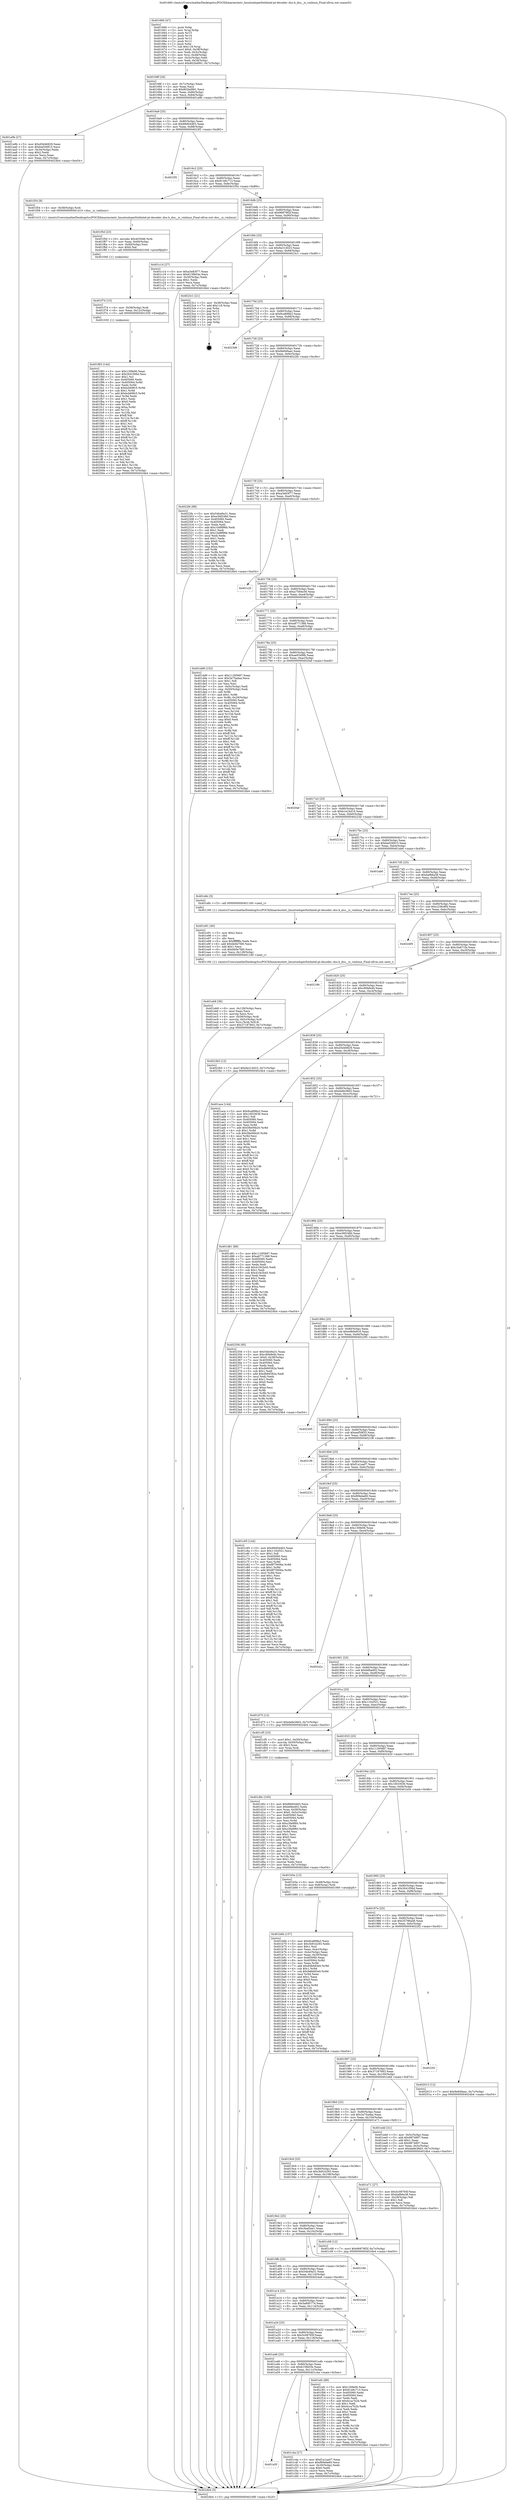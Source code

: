 digraph "0x401660" {
  label = "0x401660 (/mnt/c/Users/mathe/Desktop/tcc/POCII/binaries/extr_linuxtoolsperfutilintel-pt-decoder..dso.h_dso__is_vmlinux_Final-ollvm.out::main(0))"
  labelloc = "t"
  node[shape=record]

  Entry [label="",width=0.3,height=0.3,shape=circle,fillcolor=black,style=filled]
  "0x40168f" [label="{
     0x40168f [26]\l
     | [instrs]\l
     &nbsp;&nbsp;0x40168f \<+3\>: mov -0x7c(%rbp),%eax\l
     &nbsp;&nbsp;0x401692 \<+2\>: mov %eax,%ecx\l
     &nbsp;&nbsp;0x401694 \<+6\>: sub $0x802bd991,%ecx\l
     &nbsp;&nbsp;0x40169a \<+3\>: mov %eax,-0x80(%rbp)\l
     &nbsp;&nbsp;0x40169d \<+6\>: mov %ecx,-0x84(%rbp)\l
     &nbsp;&nbsp;0x4016a3 \<+6\>: je 0000000000401a9b \<main+0x43b\>\l
  }"]
  "0x401a9b" [label="{
     0x401a9b [27]\l
     | [instrs]\l
     &nbsp;&nbsp;0x401a9b \<+5\>: mov $0xd5d46829,%eax\l
     &nbsp;&nbsp;0x401aa0 \<+5\>: mov $0xba026815,%ecx\l
     &nbsp;&nbsp;0x401aa5 \<+3\>: mov -0x34(%rbp),%edx\l
     &nbsp;&nbsp;0x401aa8 \<+3\>: cmp $0x2,%edx\l
     &nbsp;&nbsp;0x401aab \<+3\>: cmovne %ecx,%eax\l
     &nbsp;&nbsp;0x401aae \<+3\>: mov %eax,-0x7c(%rbp)\l
     &nbsp;&nbsp;0x401ab1 \<+5\>: jmp 00000000004024b4 \<main+0xe54\>\l
  }"]
  "0x4016a9" [label="{
     0x4016a9 [25]\l
     | [instrs]\l
     &nbsp;&nbsp;0x4016a9 \<+5\>: jmp 00000000004016ae \<main+0x4e\>\l
     &nbsp;&nbsp;0x4016ae \<+3\>: mov -0x80(%rbp),%eax\l
     &nbsp;&nbsp;0x4016b1 \<+5\>: sub $0x89d04463,%eax\l
     &nbsp;&nbsp;0x4016b6 \<+6\>: mov %eax,-0x88(%rbp)\l
     &nbsp;&nbsp;0x4016bc \<+6\>: je 00000000004023f2 \<main+0xd92\>\l
  }"]
  "0x4024b4" [label="{
     0x4024b4 [5]\l
     | [instrs]\l
     &nbsp;&nbsp;0x4024b4 \<+5\>: jmp 000000000040168f \<main+0x2f\>\l
  }"]
  "0x401660" [label="{
     0x401660 [47]\l
     | [instrs]\l
     &nbsp;&nbsp;0x401660 \<+1\>: push %rbp\l
     &nbsp;&nbsp;0x401661 \<+3\>: mov %rsp,%rbp\l
     &nbsp;&nbsp;0x401664 \<+2\>: push %r15\l
     &nbsp;&nbsp;0x401666 \<+2\>: push %r14\l
     &nbsp;&nbsp;0x401668 \<+2\>: push %r13\l
     &nbsp;&nbsp;0x40166a \<+2\>: push %r12\l
     &nbsp;&nbsp;0x40166c \<+1\>: push %rbx\l
     &nbsp;&nbsp;0x40166d \<+7\>: sub $0x118,%rsp\l
     &nbsp;&nbsp;0x401674 \<+7\>: movl $0x0,-0x38(%rbp)\l
     &nbsp;&nbsp;0x40167b \<+3\>: mov %edi,-0x3c(%rbp)\l
     &nbsp;&nbsp;0x40167e \<+4\>: mov %rsi,-0x48(%rbp)\l
     &nbsp;&nbsp;0x401682 \<+3\>: mov -0x3c(%rbp),%edi\l
     &nbsp;&nbsp;0x401685 \<+3\>: mov %edi,-0x34(%rbp)\l
     &nbsp;&nbsp;0x401688 \<+7\>: movl $0x802bd991,-0x7c(%rbp)\l
  }"]
  Exit [label="",width=0.3,height=0.3,shape=circle,fillcolor=black,style=filled,peripheries=2]
  "0x4023f2" [label="{
     0x4023f2\l
  }", style=dashed]
  "0x4016c2" [label="{
     0x4016c2 [25]\l
     | [instrs]\l
     &nbsp;&nbsp;0x4016c2 \<+5\>: jmp 00000000004016c7 \<main+0x67\>\l
     &nbsp;&nbsp;0x4016c7 \<+3\>: mov -0x80(%rbp),%eax\l
     &nbsp;&nbsp;0x4016ca \<+5\>: sub $0x9149c713,%eax\l
     &nbsp;&nbsp;0x4016cf \<+6\>: mov %eax,-0x8c(%rbp)\l
     &nbsp;&nbsp;0x4016d5 \<+6\>: je 0000000000401f54 \<main+0x8f4\>\l
  }"]
  "0x401f83" [label="{
     0x401f83 [144]\l
     | [instrs]\l
     &nbsp;&nbsp;0x401f83 \<+5\>: mov $0x130fe06,%eax\l
     &nbsp;&nbsp;0x401f88 \<+5\>: mov $0x2641f06d,%esi\l
     &nbsp;&nbsp;0x401f8d \<+2\>: mov $0x1,%cl\l
     &nbsp;&nbsp;0x401f8f \<+7\>: mov 0x405060,%edx\l
     &nbsp;&nbsp;0x401f96 \<+8\>: mov 0x405064,%r8d\l
     &nbsp;&nbsp;0x401f9e \<+3\>: mov %edx,%r9d\l
     &nbsp;&nbsp;0x401fa1 \<+7\>: sub $0xbcb69fc5,%r9d\l
     &nbsp;&nbsp;0x401fa8 \<+4\>: sub $0x1,%r9d\l
     &nbsp;&nbsp;0x401fac \<+7\>: add $0xbcb69fc5,%r9d\l
     &nbsp;&nbsp;0x401fb3 \<+4\>: imul %r9d,%edx\l
     &nbsp;&nbsp;0x401fb7 \<+3\>: and $0x1,%edx\l
     &nbsp;&nbsp;0x401fba \<+3\>: cmp $0x0,%edx\l
     &nbsp;&nbsp;0x401fbd \<+4\>: sete %r10b\l
     &nbsp;&nbsp;0x401fc1 \<+4\>: cmp $0xa,%r8d\l
     &nbsp;&nbsp;0x401fc5 \<+4\>: setl %r11b\l
     &nbsp;&nbsp;0x401fc9 \<+3\>: mov %r10b,%bl\l
     &nbsp;&nbsp;0x401fcc \<+3\>: xor $0xff,%bl\l
     &nbsp;&nbsp;0x401fcf \<+3\>: mov %r11b,%r14b\l
     &nbsp;&nbsp;0x401fd2 \<+4\>: xor $0xff,%r14b\l
     &nbsp;&nbsp;0x401fd6 \<+3\>: xor $0x1,%cl\l
     &nbsp;&nbsp;0x401fd9 \<+3\>: mov %bl,%r15b\l
     &nbsp;&nbsp;0x401fdc \<+4\>: and $0xff,%r15b\l
     &nbsp;&nbsp;0x401fe0 \<+3\>: and %cl,%r10b\l
     &nbsp;&nbsp;0x401fe3 \<+3\>: mov %r14b,%r12b\l
     &nbsp;&nbsp;0x401fe6 \<+4\>: and $0xff,%r12b\l
     &nbsp;&nbsp;0x401fea \<+3\>: and %cl,%r11b\l
     &nbsp;&nbsp;0x401fed \<+3\>: or %r10b,%r15b\l
     &nbsp;&nbsp;0x401ff0 \<+3\>: or %r11b,%r12b\l
     &nbsp;&nbsp;0x401ff3 \<+3\>: xor %r12b,%r15b\l
     &nbsp;&nbsp;0x401ff6 \<+3\>: or %r14b,%bl\l
     &nbsp;&nbsp;0x401ff9 \<+3\>: xor $0xff,%bl\l
     &nbsp;&nbsp;0x401ffc \<+3\>: or $0x1,%cl\l
     &nbsp;&nbsp;0x401fff \<+2\>: and %cl,%bl\l
     &nbsp;&nbsp;0x402001 \<+3\>: or %bl,%r15b\l
     &nbsp;&nbsp;0x402004 \<+4\>: test $0x1,%r15b\l
     &nbsp;&nbsp;0x402008 \<+3\>: cmovne %esi,%eax\l
     &nbsp;&nbsp;0x40200b \<+3\>: mov %eax,-0x7c(%rbp)\l
     &nbsp;&nbsp;0x40200e \<+5\>: jmp 00000000004024b4 \<main+0xe54\>\l
  }"]
  "0x401f54" [label="{
     0x401f54 [9]\l
     | [instrs]\l
     &nbsp;&nbsp;0x401f54 \<+4\>: mov -0x58(%rbp),%rdi\l
     &nbsp;&nbsp;0x401f58 \<+5\>: call 0000000000401410 \<dso__is_vmlinux\>\l
     | [calls]\l
     &nbsp;&nbsp;0x401410 \{1\} (/mnt/c/Users/mathe/Desktop/tcc/POCII/binaries/extr_linuxtoolsperfutilintel-pt-decoder..dso.h_dso__is_vmlinux_Final-ollvm.out::dso__is_vmlinux)\l
  }"]
  "0x4016db" [label="{
     0x4016db [25]\l
     | [instrs]\l
     &nbsp;&nbsp;0x4016db \<+5\>: jmp 00000000004016e0 \<main+0x80\>\l
     &nbsp;&nbsp;0x4016e0 \<+3\>: mov -0x80(%rbp),%eax\l
     &nbsp;&nbsp;0x4016e3 \<+5\>: sub $0x96879f2f,%eax\l
     &nbsp;&nbsp;0x4016e8 \<+6\>: mov %eax,-0x90(%rbp)\l
     &nbsp;&nbsp;0x4016ee \<+6\>: je 0000000000401c14 \<main+0x5b4\>\l
  }"]
  "0x401f74" [label="{
     0x401f74 [15]\l
     | [instrs]\l
     &nbsp;&nbsp;0x401f74 \<+4\>: mov -0x58(%rbp),%rdi\l
     &nbsp;&nbsp;0x401f78 \<+6\>: mov %eax,-0x12c(%rbp)\l
     &nbsp;&nbsp;0x401f7e \<+5\>: call 0000000000401030 \<free@plt\>\l
     | [calls]\l
     &nbsp;&nbsp;0x401030 \{1\} (unknown)\l
  }"]
  "0x401c14" [label="{
     0x401c14 [27]\l
     | [instrs]\l
     &nbsp;&nbsp;0x401c14 \<+5\>: mov $0xa3e83f77,%eax\l
     &nbsp;&nbsp;0x401c19 \<+5\>: mov $0x615fb03e,%ecx\l
     &nbsp;&nbsp;0x401c1e \<+3\>: mov -0x30(%rbp),%edx\l
     &nbsp;&nbsp;0x401c21 \<+3\>: cmp $0x1,%edx\l
     &nbsp;&nbsp;0x401c24 \<+3\>: cmovl %ecx,%eax\l
     &nbsp;&nbsp;0x401c27 \<+3\>: mov %eax,-0x7c(%rbp)\l
     &nbsp;&nbsp;0x401c2a \<+5\>: jmp 00000000004024b4 \<main+0xe54\>\l
  }"]
  "0x4016f4" [label="{
     0x4016f4 [25]\l
     | [instrs]\l
     &nbsp;&nbsp;0x4016f4 \<+5\>: jmp 00000000004016f9 \<main+0x99\>\l
     &nbsp;&nbsp;0x4016f9 \<+3\>: mov -0x80(%rbp),%eax\l
     &nbsp;&nbsp;0x4016fc \<+5\>: sub $0x9a314023,%eax\l
     &nbsp;&nbsp;0x401701 \<+6\>: mov %eax,-0x94(%rbp)\l
     &nbsp;&nbsp;0x401707 \<+6\>: je 00000000004023c1 \<main+0xd61\>\l
  }"]
  "0x401f5d" [label="{
     0x401f5d [23]\l
     | [instrs]\l
     &nbsp;&nbsp;0x401f5d \<+10\>: movabs $0x4030d6,%rdi\l
     &nbsp;&nbsp;0x401f67 \<+3\>: mov %eax,-0x60(%rbp)\l
     &nbsp;&nbsp;0x401f6a \<+3\>: mov -0x60(%rbp),%esi\l
     &nbsp;&nbsp;0x401f6d \<+2\>: mov $0x0,%al\l
     &nbsp;&nbsp;0x401f6f \<+5\>: call 0000000000401040 \<printf@plt\>\l
     | [calls]\l
     &nbsp;&nbsp;0x401040 \{1\} (unknown)\l
  }"]
  "0x4023c1" [label="{
     0x4023c1 [21]\l
     | [instrs]\l
     &nbsp;&nbsp;0x4023c1 \<+3\>: mov -0x38(%rbp),%eax\l
     &nbsp;&nbsp;0x4023c4 \<+7\>: add $0x118,%rsp\l
     &nbsp;&nbsp;0x4023cb \<+1\>: pop %rbx\l
     &nbsp;&nbsp;0x4023cc \<+2\>: pop %r12\l
     &nbsp;&nbsp;0x4023ce \<+2\>: pop %r13\l
     &nbsp;&nbsp;0x4023d0 \<+2\>: pop %r14\l
     &nbsp;&nbsp;0x4023d2 \<+2\>: pop %r15\l
     &nbsp;&nbsp;0x4023d4 \<+1\>: pop %rbp\l
     &nbsp;&nbsp;0x4023d5 \<+1\>: ret\l
  }"]
  "0x40170d" [label="{
     0x40170d [25]\l
     | [instrs]\l
     &nbsp;&nbsp;0x40170d \<+5\>: jmp 0000000000401712 \<main+0xb2\>\l
     &nbsp;&nbsp;0x401712 \<+3\>: mov -0x80(%rbp),%eax\l
     &nbsp;&nbsp;0x401715 \<+5\>: sub $0x9ca898a3,%eax\l
     &nbsp;&nbsp;0x40171a \<+6\>: mov %eax,-0x98(%rbp)\l
     &nbsp;&nbsp;0x401720 \<+6\>: je 00000000004023d6 \<main+0xd76\>\l
  }"]
  "0x401eb9" [label="{
     0x401eb9 [36]\l
     | [instrs]\l
     &nbsp;&nbsp;0x401eb9 \<+6\>: mov -0x128(%rbp),%ecx\l
     &nbsp;&nbsp;0x401ebf \<+3\>: imul %eax,%ecx\l
     &nbsp;&nbsp;0x401ec2 \<+3\>: movslq %ecx,%rsi\l
     &nbsp;&nbsp;0x401ec5 \<+4\>: mov -0x58(%rbp),%rdi\l
     &nbsp;&nbsp;0x401ec9 \<+4\>: movslq -0x5c(%rbp),%r8\l
     &nbsp;&nbsp;0x401ecd \<+4\>: mov %rsi,(%rdi,%r8,8)\l
     &nbsp;&nbsp;0x401ed1 \<+7\>: movl $0x37187663,-0x7c(%rbp)\l
     &nbsp;&nbsp;0x401ed8 \<+5\>: jmp 00000000004024b4 \<main+0xe54\>\l
  }"]
  "0x4023d6" [label="{
     0x4023d6\l
  }", style=dashed]
  "0x401726" [label="{
     0x401726 [25]\l
     | [instrs]\l
     &nbsp;&nbsp;0x401726 \<+5\>: jmp 000000000040172b \<main+0xcb\>\l
     &nbsp;&nbsp;0x40172b \<+3\>: mov -0x80(%rbp),%eax\l
     &nbsp;&nbsp;0x40172e \<+5\>: sub $0x9e849aac,%eax\l
     &nbsp;&nbsp;0x401733 \<+6\>: mov %eax,-0x9c(%rbp)\l
     &nbsp;&nbsp;0x401739 \<+6\>: je 00000000004022fe \<main+0xc9e\>\l
  }"]
  "0x401e91" [label="{
     0x401e91 [40]\l
     | [instrs]\l
     &nbsp;&nbsp;0x401e91 \<+5\>: mov $0x2,%ecx\l
     &nbsp;&nbsp;0x401e96 \<+1\>: cltd\l
     &nbsp;&nbsp;0x401e97 \<+2\>: idiv %ecx\l
     &nbsp;&nbsp;0x401e99 \<+6\>: imul $0xfffffffe,%edx,%ecx\l
     &nbsp;&nbsp;0x401e9f \<+6\>: add $0xbb0e7fd0,%ecx\l
     &nbsp;&nbsp;0x401ea5 \<+3\>: add $0x1,%ecx\l
     &nbsp;&nbsp;0x401ea8 \<+6\>: sub $0xbb0e7fd0,%ecx\l
     &nbsp;&nbsp;0x401eae \<+6\>: mov %ecx,-0x128(%rbp)\l
     &nbsp;&nbsp;0x401eb4 \<+5\>: call 0000000000401160 \<next_i\>\l
     | [calls]\l
     &nbsp;&nbsp;0x401160 \{1\} (/mnt/c/Users/mathe/Desktop/tcc/POCII/binaries/extr_linuxtoolsperfutilintel-pt-decoder..dso.h_dso__is_vmlinux_Final-ollvm.out::next_i)\l
  }"]
  "0x4022fe" [label="{
     0x4022fe [88]\l
     | [instrs]\l
     &nbsp;&nbsp;0x4022fe \<+5\>: mov $0x54b49a31,%eax\l
     &nbsp;&nbsp;0x402303 \<+5\>: mov $0xe36f248d,%ecx\l
     &nbsp;&nbsp;0x402308 \<+7\>: mov 0x405060,%edx\l
     &nbsp;&nbsp;0x40230f \<+7\>: mov 0x405064,%esi\l
     &nbsp;&nbsp;0x402316 \<+2\>: mov %edx,%edi\l
     &nbsp;&nbsp;0x402318 \<+6\>: add $0x10d8f96b,%edi\l
     &nbsp;&nbsp;0x40231e \<+3\>: sub $0x1,%edi\l
     &nbsp;&nbsp;0x402321 \<+6\>: sub $0x10d8f96b,%edi\l
     &nbsp;&nbsp;0x402327 \<+3\>: imul %edi,%edx\l
     &nbsp;&nbsp;0x40232a \<+3\>: and $0x1,%edx\l
     &nbsp;&nbsp;0x40232d \<+3\>: cmp $0x0,%edx\l
     &nbsp;&nbsp;0x402330 \<+4\>: sete %r8b\l
     &nbsp;&nbsp;0x402334 \<+3\>: cmp $0xa,%esi\l
     &nbsp;&nbsp;0x402337 \<+4\>: setl %r9b\l
     &nbsp;&nbsp;0x40233b \<+3\>: mov %r8b,%r10b\l
     &nbsp;&nbsp;0x40233e \<+3\>: and %r9b,%r10b\l
     &nbsp;&nbsp;0x402341 \<+3\>: xor %r9b,%r8b\l
     &nbsp;&nbsp;0x402344 \<+3\>: or %r8b,%r10b\l
     &nbsp;&nbsp;0x402347 \<+4\>: test $0x1,%r10b\l
     &nbsp;&nbsp;0x40234b \<+3\>: cmovne %ecx,%eax\l
     &nbsp;&nbsp;0x40234e \<+3\>: mov %eax,-0x7c(%rbp)\l
     &nbsp;&nbsp;0x402351 \<+5\>: jmp 00000000004024b4 \<main+0xe54\>\l
  }"]
  "0x40173f" [label="{
     0x40173f [25]\l
     | [instrs]\l
     &nbsp;&nbsp;0x40173f \<+5\>: jmp 0000000000401744 \<main+0xe4\>\l
     &nbsp;&nbsp;0x401744 \<+3\>: mov -0x80(%rbp),%eax\l
     &nbsp;&nbsp;0x401747 \<+5\>: sub $0xa3e83f77,%eax\l
     &nbsp;&nbsp;0x40174c \<+6\>: mov %eax,-0xa0(%rbp)\l
     &nbsp;&nbsp;0x401752 \<+6\>: je 0000000000401c2f \<main+0x5cf\>\l
  }"]
  "0x401d0c" [label="{
     0x401d0c [105]\l
     | [instrs]\l
     &nbsp;&nbsp;0x401d0c \<+5\>: mov $0x89d04463,%ecx\l
     &nbsp;&nbsp;0x401d11 \<+5\>: mov $0xb6bed02,%edx\l
     &nbsp;&nbsp;0x401d16 \<+4\>: mov %rax,-0x58(%rbp)\l
     &nbsp;&nbsp;0x401d1a \<+7\>: movl $0x0,-0x5c(%rbp)\l
     &nbsp;&nbsp;0x401d21 \<+7\>: mov 0x405060,%esi\l
     &nbsp;&nbsp;0x401d28 \<+8\>: mov 0x405064,%r8d\l
     &nbsp;&nbsp;0x401d30 \<+3\>: mov %esi,%r9d\l
     &nbsp;&nbsp;0x401d33 \<+7\>: sub $0xc3fa9f60,%r9d\l
     &nbsp;&nbsp;0x401d3a \<+4\>: sub $0x1,%r9d\l
     &nbsp;&nbsp;0x401d3e \<+7\>: add $0xc3fa9f60,%r9d\l
     &nbsp;&nbsp;0x401d45 \<+4\>: imul %r9d,%esi\l
     &nbsp;&nbsp;0x401d49 \<+3\>: and $0x1,%esi\l
     &nbsp;&nbsp;0x401d4c \<+3\>: cmp $0x0,%esi\l
     &nbsp;&nbsp;0x401d4f \<+4\>: sete %r10b\l
     &nbsp;&nbsp;0x401d53 \<+4\>: cmp $0xa,%r8d\l
     &nbsp;&nbsp;0x401d57 \<+4\>: setl %r11b\l
     &nbsp;&nbsp;0x401d5b \<+3\>: mov %r10b,%bl\l
     &nbsp;&nbsp;0x401d5e \<+3\>: and %r11b,%bl\l
     &nbsp;&nbsp;0x401d61 \<+3\>: xor %r11b,%r10b\l
     &nbsp;&nbsp;0x401d64 \<+3\>: or %r10b,%bl\l
     &nbsp;&nbsp;0x401d67 \<+3\>: test $0x1,%bl\l
     &nbsp;&nbsp;0x401d6a \<+3\>: cmovne %edx,%ecx\l
     &nbsp;&nbsp;0x401d6d \<+3\>: mov %ecx,-0x7c(%rbp)\l
     &nbsp;&nbsp;0x401d70 \<+5\>: jmp 00000000004024b4 \<main+0xe54\>\l
  }"]
  "0x401c2f" [label="{
     0x401c2f\l
  }", style=dashed]
  "0x401758" [label="{
     0x401758 [25]\l
     | [instrs]\l
     &nbsp;&nbsp;0x401758 \<+5\>: jmp 000000000040175d \<main+0xfd\>\l
     &nbsp;&nbsp;0x40175d \<+3\>: mov -0x80(%rbp),%eax\l
     &nbsp;&nbsp;0x401760 \<+5\>: sub $0xa7584e36,%eax\l
     &nbsp;&nbsp;0x401765 \<+6\>: mov %eax,-0xa4(%rbp)\l
     &nbsp;&nbsp;0x40176b \<+6\>: je 00000000004021d7 \<main+0xb77\>\l
  }"]
  "0x401a5f" [label="{
     0x401a5f\l
  }", style=dashed]
  "0x4021d7" [label="{
     0x4021d7\l
  }", style=dashed]
  "0x401771" [label="{
     0x401771 [25]\l
     | [instrs]\l
     &nbsp;&nbsp;0x401771 \<+5\>: jmp 0000000000401776 \<main+0x116\>\l
     &nbsp;&nbsp;0x401776 \<+3\>: mov -0x80(%rbp),%eax\l
     &nbsp;&nbsp;0x401779 \<+5\>: sub $0xa8771388,%eax\l
     &nbsp;&nbsp;0x40177e \<+6\>: mov %eax,-0xa8(%rbp)\l
     &nbsp;&nbsp;0x401784 \<+6\>: je 0000000000401dd9 \<main+0x779\>\l
  }"]
  "0x401c4a" [label="{
     0x401c4a [27]\l
     | [instrs]\l
     &nbsp;&nbsp;0x401c4a \<+5\>: mov $0xf1a1aa07,%eax\l
     &nbsp;&nbsp;0x401c4f \<+5\>: mov $0xf69ebe60,%ecx\l
     &nbsp;&nbsp;0x401c54 \<+3\>: mov -0x30(%rbp),%edx\l
     &nbsp;&nbsp;0x401c57 \<+3\>: cmp $0x0,%edx\l
     &nbsp;&nbsp;0x401c5a \<+3\>: cmove %ecx,%eax\l
     &nbsp;&nbsp;0x401c5d \<+3\>: mov %eax,-0x7c(%rbp)\l
     &nbsp;&nbsp;0x401c60 \<+5\>: jmp 00000000004024b4 \<main+0xe54\>\l
  }"]
  "0x401dd9" [label="{
     0x401dd9 [152]\l
     | [instrs]\l
     &nbsp;&nbsp;0x401dd9 \<+5\>: mov $0x11295687,%eax\l
     &nbsp;&nbsp;0x401dde \<+5\>: mov $0x3a75adaa,%ecx\l
     &nbsp;&nbsp;0x401de3 \<+2\>: mov $0x1,%dl\l
     &nbsp;&nbsp;0x401de5 \<+2\>: xor %esi,%esi\l
     &nbsp;&nbsp;0x401de7 \<+3\>: mov -0x5c(%rbp),%edi\l
     &nbsp;&nbsp;0x401dea \<+3\>: cmp -0x50(%rbp),%edi\l
     &nbsp;&nbsp;0x401ded \<+4\>: setl %r8b\l
     &nbsp;&nbsp;0x401df1 \<+4\>: and $0x1,%r8b\l
     &nbsp;&nbsp;0x401df5 \<+4\>: mov %r8b,-0x29(%rbp)\l
     &nbsp;&nbsp;0x401df9 \<+7\>: mov 0x405060,%edi\l
     &nbsp;&nbsp;0x401e00 \<+8\>: mov 0x405064,%r9d\l
     &nbsp;&nbsp;0x401e08 \<+3\>: sub $0x1,%esi\l
     &nbsp;&nbsp;0x401e0b \<+3\>: mov %edi,%r10d\l
     &nbsp;&nbsp;0x401e0e \<+3\>: add %esi,%r10d\l
     &nbsp;&nbsp;0x401e11 \<+4\>: imul %r10d,%edi\l
     &nbsp;&nbsp;0x401e15 \<+3\>: and $0x1,%edi\l
     &nbsp;&nbsp;0x401e18 \<+3\>: cmp $0x0,%edi\l
     &nbsp;&nbsp;0x401e1b \<+4\>: sete %r8b\l
     &nbsp;&nbsp;0x401e1f \<+4\>: cmp $0xa,%r9d\l
     &nbsp;&nbsp;0x401e23 \<+4\>: setl %r11b\l
     &nbsp;&nbsp;0x401e27 \<+3\>: mov %r8b,%bl\l
     &nbsp;&nbsp;0x401e2a \<+3\>: xor $0xff,%bl\l
     &nbsp;&nbsp;0x401e2d \<+3\>: mov %r11b,%r14b\l
     &nbsp;&nbsp;0x401e30 \<+4\>: xor $0xff,%r14b\l
     &nbsp;&nbsp;0x401e34 \<+3\>: xor $0x1,%dl\l
     &nbsp;&nbsp;0x401e37 \<+3\>: mov %bl,%r15b\l
     &nbsp;&nbsp;0x401e3a \<+4\>: and $0xff,%r15b\l
     &nbsp;&nbsp;0x401e3e \<+3\>: and %dl,%r8b\l
     &nbsp;&nbsp;0x401e41 \<+3\>: mov %r14b,%r12b\l
     &nbsp;&nbsp;0x401e44 \<+4\>: and $0xff,%r12b\l
     &nbsp;&nbsp;0x401e48 \<+3\>: and %dl,%r11b\l
     &nbsp;&nbsp;0x401e4b \<+3\>: or %r8b,%r15b\l
     &nbsp;&nbsp;0x401e4e \<+3\>: or %r11b,%r12b\l
     &nbsp;&nbsp;0x401e51 \<+3\>: xor %r12b,%r15b\l
     &nbsp;&nbsp;0x401e54 \<+3\>: or %r14b,%bl\l
     &nbsp;&nbsp;0x401e57 \<+3\>: xor $0xff,%bl\l
     &nbsp;&nbsp;0x401e5a \<+3\>: or $0x1,%dl\l
     &nbsp;&nbsp;0x401e5d \<+2\>: and %dl,%bl\l
     &nbsp;&nbsp;0x401e5f \<+3\>: or %bl,%r15b\l
     &nbsp;&nbsp;0x401e62 \<+4\>: test $0x1,%r15b\l
     &nbsp;&nbsp;0x401e66 \<+3\>: cmovne %ecx,%eax\l
     &nbsp;&nbsp;0x401e69 \<+3\>: mov %eax,-0x7c(%rbp)\l
     &nbsp;&nbsp;0x401e6c \<+5\>: jmp 00000000004024b4 \<main+0xe54\>\l
  }"]
  "0x40178a" [label="{
     0x40178a [25]\l
     | [instrs]\l
     &nbsp;&nbsp;0x40178a \<+5\>: jmp 000000000040178f \<main+0x12f\>\l
     &nbsp;&nbsp;0x40178f \<+3\>: mov -0x80(%rbp),%eax\l
     &nbsp;&nbsp;0x401792 \<+5\>: sub $0xae9349fb,%eax\l
     &nbsp;&nbsp;0x401797 \<+6\>: mov %eax,-0xac(%rbp)\l
     &nbsp;&nbsp;0x40179d \<+6\>: je 00000000004020af \<main+0xa4f\>\l
  }"]
  "0x401a46" [label="{
     0x401a46 [25]\l
     | [instrs]\l
     &nbsp;&nbsp;0x401a46 \<+5\>: jmp 0000000000401a4b \<main+0x3eb\>\l
     &nbsp;&nbsp;0x401a4b \<+3\>: mov -0x80(%rbp),%eax\l
     &nbsp;&nbsp;0x401a4e \<+5\>: sub $0x615fb03e,%eax\l
     &nbsp;&nbsp;0x401a53 \<+6\>: mov %eax,-0x11c(%rbp)\l
     &nbsp;&nbsp;0x401a59 \<+6\>: je 0000000000401c4a \<main+0x5ea\>\l
  }"]
  "0x4020af" [label="{
     0x4020af\l
  }", style=dashed]
  "0x4017a3" [label="{
     0x4017a3 [25]\l
     | [instrs]\l
     &nbsp;&nbsp;0x4017a3 \<+5\>: jmp 00000000004017a8 \<main+0x148\>\l
     &nbsp;&nbsp;0x4017a8 \<+3\>: mov -0x80(%rbp),%eax\l
     &nbsp;&nbsp;0x4017ab \<+5\>: sub $0xb1e24410,%eax\l
     &nbsp;&nbsp;0x4017b0 \<+6\>: mov %eax,-0xb0(%rbp)\l
     &nbsp;&nbsp;0x4017b6 \<+6\>: je 000000000040223d \<main+0xbdd\>\l
  }"]
  "0x401efc" [label="{
     0x401efc [88]\l
     | [instrs]\l
     &nbsp;&nbsp;0x401efc \<+5\>: mov $0x130fe06,%eax\l
     &nbsp;&nbsp;0x401f01 \<+5\>: mov $0x9149c713,%ecx\l
     &nbsp;&nbsp;0x401f06 \<+7\>: mov 0x405060,%edx\l
     &nbsp;&nbsp;0x401f0d \<+7\>: mov 0x405064,%esi\l
     &nbsp;&nbsp;0x401f14 \<+2\>: mov %edx,%edi\l
     &nbsp;&nbsp;0x401f16 \<+6\>: add $0x4cca7b2b,%edi\l
     &nbsp;&nbsp;0x401f1c \<+3\>: sub $0x1,%edi\l
     &nbsp;&nbsp;0x401f1f \<+6\>: sub $0x4cca7b2b,%edi\l
     &nbsp;&nbsp;0x401f25 \<+3\>: imul %edi,%edx\l
     &nbsp;&nbsp;0x401f28 \<+3\>: and $0x1,%edx\l
     &nbsp;&nbsp;0x401f2b \<+3\>: cmp $0x0,%edx\l
     &nbsp;&nbsp;0x401f2e \<+4\>: sete %r8b\l
     &nbsp;&nbsp;0x401f32 \<+3\>: cmp $0xa,%esi\l
     &nbsp;&nbsp;0x401f35 \<+4\>: setl %r9b\l
     &nbsp;&nbsp;0x401f39 \<+3\>: mov %r8b,%r10b\l
     &nbsp;&nbsp;0x401f3c \<+3\>: and %r9b,%r10b\l
     &nbsp;&nbsp;0x401f3f \<+3\>: xor %r9b,%r8b\l
     &nbsp;&nbsp;0x401f42 \<+3\>: or %r8b,%r10b\l
     &nbsp;&nbsp;0x401f45 \<+4\>: test $0x1,%r10b\l
     &nbsp;&nbsp;0x401f49 \<+3\>: cmovne %ecx,%eax\l
     &nbsp;&nbsp;0x401f4c \<+3\>: mov %eax,-0x7c(%rbp)\l
     &nbsp;&nbsp;0x401f4f \<+5\>: jmp 00000000004024b4 \<main+0xe54\>\l
  }"]
  "0x40223d" [label="{
     0x40223d\l
  }", style=dashed]
  "0x4017bc" [label="{
     0x4017bc [25]\l
     | [instrs]\l
     &nbsp;&nbsp;0x4017bc \<+5\>: jmp 00000000004017c1 \<main+0x161\>\l
     &nbsp;&nbsp;0x4017c1 \<+3\>: mov -0x80(%rbp),%eax\l
     &nbsp;&nbsp;0x4017c4 \<+5\>: sub $0xba026815,%eax\l
     &nbsp;&nbsp;0x4017c9 \<+6\>: mov %eax,-0xb4(%rbp)\l
     &nbsp;&nbsp;0x4017cf \<+6\>: je 0000000000401ab6 \<main+0x456\>\l
  }"]
  "0x401a2d" [label="{
     0x401a2d [25]\l
     | [instrs]\l
     &nbsp;&nbsp;0x401a2d \<+5\>: jmp 0000000000401a32 \<main+0x3d2\>\l
     &nbsp;&nbsp;0x401a32 \<+3\>: mov -0x80(%rbp),%eax\l
     &nbsp;&nbsp;0x401a35 \<+5\>: sub $0x5c08765f,%eax\l
     &nbsp;&nbsp;0x401a3a \<+6\>: mov %eax,-0x118(%rbp)\l
     &nbsp;&nbsp;0x401a40 \<+6\>: je 0000000000401efc \<main+0x89c\>\l
  }"]
  "0x401ab6" [label="{
     0x401ab6\l
  }", style=dashed]
  "0x4017d5" [label="{
     0x4017d5 [25]\l
     | [instrs]\l
     &nbsp;&nbsp;0x4017d5 \<+5\>: jmp 00000000004017da \<main+0x17a\>\l
     &nbsp;&nbsp;0x4017da \<+3\>: mov -0x80(%rbp),%eax\l
     &nbsp;&nbsp;0x4017dd \<+5\>: sub $0xbafb6a38,%eax\l
     &nbsp;&nbsp;0x4017e2 \<+6\>: mov %eax,-0xb8(%rbp)\l
     &nbsp;&nbsp;0x4017e8 \<+6\>: je 0000000000401e8c \<main+0x82c\>\l
  }"]
  "0x40201f" [label="{
     0x40201f\l
  }", style=dashed]
  "0x401e8c" [label="{
     0x401e8c [5]\l
     | [instrs]\l
     &nbsp;&nbsp;0x401e8c \<+5\>: call 0000000000401160 \<next_i\>\l
     | [calls]\l
     &nbsp;&nbsp;0x401160 \{1\} (/mnt/c/Users/mathe/Desktop/tcc/POCII/binaries/extr_linuxtoolsperfutilintel-pt-decoder..dso.h_dso__is_vmlinux_Final-ollvm.out::next_i)\l
  }"]
  "0x4017ee" [label="{
     0x4017ee [25]\l
     | [instrs]\l
     &nbsp;&nbsp;0x4017ee \<+5\>: jmp 00000000004017f3 \<main+0x193\>\l
     &nbsp;&nbsp;0x4017f3 \<+3\>: mov -0x80(%rbp),%eax\l
     &nbsp;&nbsp;0x4017f6 \<+5\>: sub $0xc238c8f4,%eax\l
     &nbsp;&nbsp;0x4017fb \<+6\>: mov %eax,-0xbc(%rbp)\l
     &nbsp;&nbsp;0x401801 \<+6\>: je 0000000000402495 \<main+0xe35\>\l
  }"]
  "0x401a14" [label="{
     0x401a14 [25]\l
     | [instrs]\l
     &nbsp;&nbsp;0x401a14 \<+5\>: jmp 0000000000401a19 \<main+0x3b9\>\l
     &nbsp;&nbsp;0x401a19 \<+3\>: mov -0x80(%rbp),%eax\l
     &nbsp;&nbsp;0x401a1c \<+5\>: sub $0x5a895774,%eax\l
     &nbsp;&nbsp;0x401a21 \<+6\>: mov %eax,-0x114(%rbp)\l
     &nbsp;&nbsp;0x401a27 \<+6\>: je 000000000040201f \<main+0x9bf\>\l
  }"]
  "0x402495" [label="{
     0x402495\l
  }", style=dashed]
  "0x401807" [label="{
     0x401807 [25]\l
     | [instrs]\l
     &nbsp;&nbsp;0x401807 \<+5\>: jmp 000000000040180c \<main+0x1ac\>\l
     &nbsp;&nbsp;0x40180c \<+3\>: mov -0x80(%rbp),%eax\l
     &nbsp;&nbsp;0x40180f \<+5\>: sub $0xc5a671fa,%eax\l
     &nbsp;&nbsp;0x401814 \<+6\>: mov %eax,-0xc0(%rbp)\l
     &nbsp;&nbsp;0x40181a \<+6\>: je 0000000000402186 \<main+0xb26\>\l
  }"]
  "0x4024a6" [label="{
     0x4024a6\l
  }", style=dashed]
  "0x402186" [label="{
     0x402186\l
  }", style=dashed]
  "0x401820" [label="{
     0x401820 [25]\l
     | [instrs]\l
     &nbsp;&nbsp;0x401820 \<+5\>: jmp 0000000000401825 \<main+0x1c5\>\l
     &nbsp;&nbsp;0x401825 \<+3\>: mov -0x80(%rbp),%eax\l
     &nbsp;&nbsp;0x401828 \<+5\>: sub $0xc80bfe4b,%eax\l
     &nbsp;&nbsp;0x40182d \<+6\>: mov %eax,-0xc4(%rbp)\l
     &nbsp;&nbsp;0x401833 \<+6\>: je 00000000004023b5 \<main+0xd55\>\l
  }"]
  "0x4019fb" [label="{
     0x4019fb [25]\l
     | [instrs]\l
     &nbsp;&nbsp;0x4019fb \<+5\>: jmp 0000000000401a00 \<main+0x3a0\>\l
     &nbsp;&nbsp;0x401a00 \<+3\>: mov -0x80(%rbp),%eax\l
     &nbsp;&nbsp;0x401a03 \<+5\>: sub $0x54b49a31,%eax\l
     &nbsp;&nbsp;0x401a08 \<+6\>: mov %eax,-0x110(%rbp)\l
     &nbsp;&nbsp;0x401a0e \<+6\>: je 00000000004024a6 \<main+0xe46\>\l
  }"]
  "0x4023b5" [label="{
     0x4023b5 [12]\l
     | [instrs]\l
     &nbsp;&nbsp;0x4023b5 \<+7\>: movl $0x9a314023,-0x7c(%rbp)\l
     &nbsp;&nbsp;0x4023bc \<+5\>: jmp 00000000004024b4 \<main+0xe54\>\l
  }"]
  "0x401839" [label="{
     0x401839 [25]\l
     | [instrs]\l
     &nbsp;&nbsp;0x401839 \<+5\>: jmp 000000000040183e \<main+0x1de\>\l
     &nbsp;&nbsp;0x40183e \<+3\>: mov -0x80(%rbp),%eax\l
     &nbsp;&nbsp;0x401841 \<+5\>: sub $0xd5d46829,%eax\l
     &nbsp;&nbsp;0x401846 \<+6\>: mov %eax,-0xc8(%rbp)\l
     &nbsp;&nbsp;0x40184c \<+6\>: je 0000000000401ace \<main+0x46e\>\l
  }"]
  "0x40216b" [label="{
     0x40216b\l
  }", style=dashed]
  "0x401ace" [label="{
     0x401ace [144]\l
     | [instrs]\l
     &nbsp;&nbsp;0x401ace \<+5\>: mov $0x9ca898a3,%eax\l
     &nbsp;&nbsp;0x401ad3 \<+5\>: mov $0x1fd33636,%ecx\l
     &nbsp;&nbsp;0x401ad8 \<+2\>: mov $0x1,%dl\l
     &nbsp;&nbsp;0x401ada \<+7\>: mov 0x405060,%esi\l
     &nbsp;&nbsp;0x401ae1 \<+7\>: mov 0x405064,%edi\l
     &nbsp;&nbsp;0x401ae8 \<+3\>: mov %esi,%r8d\l
     &nbsp;&nbsp;0x401aeb \<+7\>: add $0x58e06b20,%r8d\l
     &nbsp;&nbsp;0x401af2 \<+4\>: sub $0x1,%r8d\l
     &nbsp;&nbsp;0x401af6 \<+7\>: sub $0x58e06b20,%r8d\l
     &nbsp;&nbsp;0x401afd \<+4\>: imul %r8d,%esi\l
     &nbsp;&nbsp;0x401b01 \<+3\>: and $0x1,%esi\l
     &nbsp;&nbsp;0x401b04 \<+3\>: cmp $0x0,%esi\l
     &nbsp;&nbsp;0x401b07 \<+4\>: sete %r9b\l
     &nbsp;&nbsp;0x401b0b \<+3\>: cmp $0xa,%edi\l
     &nbsp;&nbsp;0x401b0e \<+4\>: setl %r10b\l
     &nbsp;&nbsp;0x401b12 \<+3\>: mov %r9b,%r11b\l
     &nbsp;&nbsp;0x401b15 \<+4\>: xor $0xff,%r11b\l
     &nbsp;&nbsp;0x401b19 \<+3\>: mov %r10b,%bl\l
     &nbsp;&nbsp;0x401b1c \<+3\>: xor $0xff,%bl\l
     &nbsp;&nbsp;0x401b1f \<+3\>: xor $0x0,%dl\l
     &nbsp;&nbsp;0x401b22 \<+3\>: mov %r11b,%r14b\l
     &nbsp;&nbsp;0x401b25 \<+4\>: and $0x0,%r14b\l
     &nbsp;&nbsp;0x401b29 \<+3\>: and %dl,%r9b\l
     &nbsp;&nbsp;0x401b2c \<+3\>: mov %bl,%r15b\l
     &nbsp;&nbsp;0x401b2f \<+4\>: and $0x0,%r15b\l
     &nbsp;&nbsp;0x401b33 \<+3\>: and %dl,%r10b\l
     &nbsp;&nbsp;0x401b36 \<+3\>: or %r9b,%r14b\l
     &nbsp;&nbsp;0x401b39 \<+3\>: or %r10b,%r15b\l
     &nbsp;&nbsp;0x401b3c \<+3\>: xor %r15b,%r14b\l
     &nbsp;&nbsp;0x401b3f \<+3\>: or %bl,%r11b\l
     &nbsp;&nbsp;0x401b42 \<+4\>: xor $0xff,%r11b\l
     &nbsp;&nbsp;0x401b46 \<+3\>: or $0x0,%dl\l
     &nbsp;&nbsp;0x401b49 \<+3\>: and %dl,%r11b\l
     &nbsp;&nbsp;0x401b4c \<+3\>: or %r11b,%r14b\l
     &nbsp;&nbsp;0x401b4f \<+4\>: test $0x1,%r14b\l
     &nbsp;&nbsp;0x401b53 \<+3\>: cmovne %ecx,%eax\l
     &nbsp;&nbsp;0x401b56 \<+3\>: mov %eax,-0x7c(%rbp)\l
     &nbsp;&nbsp;0x401b59 \<+5\>: jmp 00000000004024b4 \<main+0xe54\>\l
  }"]
  "0x401852" [label="{
     0x401852 [25]\l
     | [instrs]\l
     &nbsp;&nbsp;0x401852 \<+5\>: jmp 0000000000401857 \<main+0x1f7\>\l
     &nbsp;&nbsp;0x401857 \<+3\>: mov -0x80(%rbp),%eax\l
     &nbsp;&nbsp;0x40185a \<+5\>: sub $0xda9e38d3,%eax\l
     &nbsp;&nbsp;0x40185f \<+6\>: mov %eax,-0xcc(%rbp)\l
     &nbsp;&nbsp;0x401865 \<+6\>: je 0000000000401d81 \<main+0x721\>\l
  }"]
  "0x4019e2" [label="{
     0x4019e2 [25]\l
     | [instrs]\l
     &nbsp;&nbsp;0x4019e2 \<+5\>: jmp 00000000004019e7 \<main+0x387\>\l
     &nbsp;&nbsp;0x4019e7 \<+3\>: mov -0x80(%rbp),%eax\l
     &nbsp;&nbsp;0x4019ea \<+5\>: sub $0x3baf3ee1,%eax\l
     &nbsp;&nbsp;0x4019ef \<+6\>: mov %eax,-0x10c(%rbp)\l
     &nbsp;&nbsp;0x4019f5 \<+6\>: je 000000000040216b \<main+0xb0b\>\l
  }"]
  "0x401d81" [label="{
     0x401d81 [88]\l
     | [instrs]\l
     &nbsp;&nbsp;0x401d81 \<+5\>: mov $0x11295687,%eax\l
     &nbsp;&nbsp;0x401d86 \<+5\>: mov $0xa8771388,%ecx\l
     &nbsp;&nbsp;0x401d8b \<+7\>: mov 0x405060,%edx\l
     &nbsp;&nbsp;0x401d92 \<+7\>: mov 0x405064,%esi\l
     &nbsp;&nbsp;0x401d99 \<+2\>: mov %edx,%edi\l
     &nbsp;&nbsp;0x401d9b \<+6\>: add $0x41f42b45,%edi\l
     &nbsp;&nbsp;0x401da1 \<+3\>: sub $0x1,%edi\l
     &nbsp;&nbsp;0x401da4 \<+6\>: sub $0x41f42b45,%edi\l
     &nbsp;&nbsp;0x401daa \<+3\>: imul %edi,%edx\l
     &nbsp;&nbsp;0x401dad \<+3\>: and $0x1,%edx\l
     &nbsp;&nbsp;0x401db0 \<+3\>: cmp $0x0,%edx\l
     &nbsp;&nbsp;0x401db3 \<+4\>: sete %r8b\l
     &nbsp;&nbsp;0x401db7 \<+3\>: cmp $0xa,%esi\l
     &nbsp;&nbsp;0x401dba \<+4\>: setl %r9b\l
     &nbsp;&nbsp;0x401dbe \<+3\>: mov %r8b,%r10b\l
     &nbsp;&nbsp;0x401dc1 \<+3\>: and %r9b,%r10b\l
     &nbsp;&nbsp;0x401dc4 \<+3\>: xor %r9b,%r8b\l
     &nbsp;&nbsp;0x401dc7 \<+3\>: or %r8b,%r10b\l
     &nbsp;&nbsp;0x401dca \<+4\>: test $0x1,%r10b\l
     &nbsp;&nbsp;0x401dce \<+3\>: cmovne %ecx,%eax\l
     &nbsp;&nbsp;0x401dd1 \<+3\>: mov %eax,-0x7c(%rbp)\l
     &nbsp;&nbsp;0x401dd4 \<+5\>: jmp 00000000004024b4 \<main+0xe54\>\l
  }"]
  "0x40186b" [label="{
     0x40186b [25]\l
     | [instrs]\l
     &nbsp;&nbsp;0x40186b \<+5\>: jmp 0000000000401870 \<main+0x210\>\l
     &nbsp;&nbsp;0x401870 \<+3\>: mov -0x80(%rbp),%eax\l
     &nbsp;&nbsp;0x401873 \<+5\>: sub $0xe36f248d,%eax\l
     &nbsp;&nbsp;0x401878 \<+6\>: mov %eax,-0xd0(%rbp)\l
     &nbsp;&nbsp;0x40187e \<+6\>: je 0000000000402356 \<main+0xcf6\>\l
  }"]
  "0x401c08" [label="{
     0x401c08 [12]\l
     | [instrs]\l
     &nbsp;&nbsp;0x401c08 \<+7\>: movl $0x96879f2f,-0x7c(%rbp)\l
     &nbsp;&nbsp;0x401c0f \<+5\>: jmp 00000000004024b4 \<main+0xe54\>\l
  }"]
  "0x402356" [label="{
     0x402356 [95]\l
     | [instrs]\l
     &nbsp;&nbsp;0x402356 \<+5\>: mov $0x54b49a31,%eax\l
     &nbsp;&nbsp;0x40235b \<+5\>: mov $0xc80bfe4b,%ecx\l
     &nbsp;&nbsp;0x402360 \<+7\>: movl $0x0,-0x38(%rbp)\l
     &nbsp;&nbsp;0x402367 \<+7\>: mov 0x405060,%edx\l
     &nbsp;&nbsp;0x40236e \<+7\>: mov 0x405064,%esi\l
     &nbsp;&nbsp;0x402375 \<+2\>: mov %edx,%edi\l
     &nbsp;&nbsp;0x402377 \<+6\>: sub $0xdb66582a,%edi\l
     &nbsp;&nbsp;0x40237d \<+3\>: sub $0x1,%edi\l
     &nbsp;&nbsp;0x402380 \<+6\>: add $0xdb66582a,%edi\l
     &nbsp;&nbsp;0x402386 \<+3\>: imul %edi,%edx\l
     &nbsp;&nbsp;0x402389 \<+3\>: and $0x1,%edx\l
     &nbsp;&nbsp;0x40238c \<+3\>: cmp $0x0,%edx\l
     &nbsp;&nbsp;0x40238f \<+4\>: sete %r8b\l
     &nbsp;&nbsp;0x402393 \<+3\>: cmp $0xa,%esi\l
     &nbsp;&nbsp;0x402396 \<+4\>: setl %r9b\l
     &nbsp;&nbsp;0x40239a \<+3\>: mov %r8b,%r10b\l
     &nbsp;&nbsp;0x40239d \<+3\>: and %r9b,%r10b\l
     &nbsp;&nbsp;0x4023a0 \<+3\>: xor %r9b,%r8b\l
     &nbsp;&nbsp;0x4023a3 \<+3\>: or %r8b,%r10b\l
     &nbsp;&nbsp;0x4023a6 \<+4\>: test $0x1,%r10b\l
     &nbsp;&nbsp;0x4023aa \<+3\>: cmovne %ecx,%eax\l
     &nbsp;&nbsp;0x4023ad \<+3\>: mov %eax,-0x7c(%rbp)\l
     &nbsp;&nbsp;0x4023b0 \<+5\>: jmp 00000000004024b4 \<main+0xe54\>\l
  }"]
  "0x401884" [label="{
     0x401884 [25]\l
     | [instrs]\l
     &nbsp;&nbsp;0x401884 \<+5\>: jmp 0000000000401889 \<main+0x229\>\l
     &nbsp;&nbsp;0x401889 \<+3\>: mov -0x80(%rbp),%eax\l
     &nbsp;&nbsp;0x40188c \<+5\>: sub $0xe9b0e816,%eax\l
     &nbsp;&nbsp;0x401891 \<+6\>: mov %eax,-0xd4(%rbp)\l
     &nbsp;&nbsp;0x401897 \<+6\>: je 0000000000402295 \<main+0xc35\>\l
  }"]
  "0x4019c9" [label="{
     0x4019c9 [25]\l
     | [instrs]\l
     &nbsp;&nbsp;0x4019c9 \<+5\>: jmp 00000000004019ce \<main+0x36e\>\l
     &nbsp;&nbsp;0x4019ce \<+3\>: mov -0x80(%rbp),%eax\l
     &nbsp;&nbsp;0x4019d1 \<+5\>: sub $0x3b91b293,%eax\l
     &nbsp;&nbsp;0x4019d6 \<+6\>: mov %eax,-0x108(%rbp)\l
     &nbsp;&nbsp;0x4019dc \<+6\>: je 0000000000401c08 \<main+0x5a8\>\l
  }"]
  "0x402295" [label="{
     0x402295\l
  }", style=dashed]
  "0x40189d" [label="{
     0x40189d [25]\l
     | [instrs]\l
     &nbsp;&nbsp;0x40189d \<+5\>: jmp 00000000004018a2 \<main+0x242\>\l
     &nbsp;&nbsp;0x4018a2 \<+3\>: mov -0x80(%rbp),%eax\l
     &nbsp;&nbsp;0x4018a5 \<+5\>: sub $0xeef59f33,%eax\l
     &nbsp;&nbsp;0x4018aa \<+6\>: mov %eax,-0xd8(%rbp)\l
     &nbsp;&nbsp;0x4018b0 \<+6\>: je 00000000004021f6 \<main+0xb96\>\l
  }"]
  "0x401e71" [label="{
     0x401e71 [27]\l
     | [instrs]\l
     &nbsp;&nbsp;0x401e71 \<+5\>: mov $0x5c08765f,%eax\l
     &nbsp;&nbsp;0x401e76 \<+5\>: mov $0xbafb6a38,%ecx\l
     &nbsp;&nbsp;0x401e7b \<+3\>: mov -0x29(%rbp),%dl\l
     &nbsp;&nbsp;0x401e7e \<+3\>: test $0x1,%dl\l
     &nbsp;&nbsp;0x401e81 \<+3\>: cmovne %ecx,%eax\l
     &nbsp;&nbsp;0x401e84 \<+3\>: mov %eax,-0x7c(%rbp)\l
     &nbsp;&nbsp;0x401e87 \<+5\>: jmp 00000000004024b4 \<main+0xe54\>\l
  }"]
  "0x4021f6" [label="{
     0x4021f6\l
  }", style=dashed]
  "0x4018b6" [label="{
     0x4018b6 [25]\l
     | [instrs]\l
     &nbsp;&nbsp;0x4018b6 \<+5\>: jmp 00000000004018bb \<main+0x25b\>\l
     &nbsp;&nbsp;0x4018bb \<+3\>: mov -0x80(%rbp),%eax\l
     &nbsp;&nbsp;0x4018be \<+5\>: sub $0xf1a1aa07,%eax\l
     &nbsp;&nbsp;0x4018c3 \<+6\>: mov %eax,-0xdc(%rbp)\l
     &nbsp;&nbsp;0x4018c9 \<+6\>: je 0000000000402231 \<main+0xbd1\>\l
  }"]
  "0x4019b0" [label="{
     0x4019b0 [25]\l
     | [instrs]\l
     &nbsp;&nbsp;0x4019b0 \<+5\>: jmp 00000000004019b5 \<main+0x355\>\l
     &nbsp;&nbsp;0x4019b5 \<+3\>: mov -0x80(%rbp),%eax\l
     &nbsp;&nbsp;0x4019b8 \<+5\>: sub $0x3a75adaa,%eax\l
     &nbsp;&nbsp;0x4019bd \<+6\>: mov %eax,-0x104(%rbp)\l
     &nbsp;&nbsp;0x4019c3 \<+6\>: je 0000000000401e71 \<main+0x811\>\l
  }"]
  "0x402231" [label="{
     0x402231\l
  }", style=dashed]
  "0x4018cf" [label="{
     0x4018cf [25]\l
     | [instrs]\l
     &nbsp;&nbsp;0x4018cf \<+5\>: jmp 00000000004018d4 \<main+0x274\>\l
     &nbsp;&nbsp;0x4018d4 \<+3\>: mov -0x80(%rbp),%eax\l
     &nbsp;&nbsp;0x4018d7 \<+5\>: sub $0xf69ebe60,%eax\l
     &nbsp;&nbsp;0x4018dc \<+6\>: mov %eax,-0xe0(%rbp)\l
     &nbsp;&nbsp;0x4018e2 \<+6\>: je 0000000000401c65 \<main+0x605\>\l
  }"]
  "0x401edd" [label="{
     0x401edd [31]\l
     | [instrs]\l
     &nbsp;&nbsp;0x401edd \<+3\>: mov -0x5c(%rbp),%eax\l
     &nbsp;&nbsp;0x401ee0 \<+5\>: add $0x9874807,%eax\l
     &nbsp;&nbsp;0x401ee5 \<+3\>: add $0x1,%eax\l
     &nbsp;&nbsp;0x401ee8 \<+5\>: sub $0x9874807,%eax\l
     &nbsp;&nbsp;0x401eed \<+3\>: mov %eax,-0x5c(%rbp)\l
     &nbsp;&nbsp;0x401ef0 \<+7\>: movl $0xda9e38d3,-0x7c(%rbp)\l
     &nbsp;&nbsp;0x401ef7 \<+5\>: jmp 00000000004024b4 \<main+0xe54\>\l
  }"]
  "0x401c65" [label="{
     0x401c65 [144]\l
     | [instrs]\l
     &nbsp;&nbsp;0x401c65 \<+5\>: mov $0x89d04463,%eax\l
     &nbsp;&nbsp;0x401c6a \<+5\>: mov $0x110cf321,%ecx\l
     &nbsp;&nbsp;0x401c6f \<+2\>: mov $0x1,%dl\l
     &nbsp;&nbsp;0x401c71 \<+7\>: mov 0x405060,%esi\l
     &nbsp;&nbsp;0x401c78 \<+7\>: mov 0x405064,%edi\l
     &nbsp;&nbsp;0x401c7f \<+3\>: mov %esi,%r8d\l
     &nbsp;&nbsp;0x401c82 \<+7\>: sub $0x8f75606a,%r8d\l
     &nbsp;&nbsp;0x401c89 \<+4\>: sub $0x1,%r8d\l
     &nbsp;&nbsp;0x401c8d \<+7\>: add $0x8f75606a,%r8d\l
     &nbsp;&nbsp;0x401c94 \<+4\>: imul %r8d,%esi\l
     &nbsp;&nbsp;0x401c98 \<+3\>: and $0x1,%esi\l
     &nbsp;&nbsp;0x401c9b \<+3\>: cmp $0x0,%esi\l
     &nbsp;&nbsp;0x401c9e \<+4\>: sete %r9b\l
     &nbsp;&nbsp;0x401ca2 \<+3\>: cmp $0xa,%edi\l
     &nbsp;&nbsp;0x401ca5 \<+4\>: setl %r10b\l
     &nbsp;&nbsp;0x401ca9 \<+3\>: mov %r9b,%r11b\l
     &nbsp;&nbsp;0x401cac \<+4\>: xor $0xff,%r11b\l
     &nbsp;&nbsp;0x401cb0 \<+3\>: mov %r10b,%bl\l
     &nbsp;&nbsp;0x401cb3 \<+3\>: xor $0xff,%bl\l
     &nbsp;&nbsp;0x401cb6 \<+3\>: xor $0x1,%dl\l
     &nbsp;&nbsp;0x401cb9 \<+3\>: mov %r11b,%r14b\l
     &nbsp;&nbsp;0x401cbc \<+4\>: and $0xff,%r14b\l
     &nbsp;&nbsp;0x401cc0 \<+3\>: and %dl,%r9b\l
     &nbsp;&nbsp;0x401cc3 \<+3\>: mov %bl,%r15b\l
     &nbsp;&nbsp;0x401cc6 \<+4\>: and $0xff,%r15b\l
     &nbsp;&nbsp;0x401cca \<+3\>: and %dl,%r10b\l
     &nbsp;&nbsp;0x401ccd \<+3\>: or %r9b,%r14b\l
     &nbsp;&nbsp;0x401cd0 \<+3\>: or %r10b,%r15b\l
     &nbsp;&nbsp;0x401cd3 \<+3\>: xor %r15b,%r14b\l
     &nbsp;&nbsp;0x401cd6 \<+3\>: or %bl,%r11b\l
     &nbsp;&nbsp;0x401cd9 \<+4\>: xor $0xff,%r11b\l
     &nbsp;&nbsp;0x401cdd \<+3\>: or $0x1,%dl\l
     &nbsp;&nbsp;0x401ce0 \<+3\>: and %dl,%r11b\l
     &nbsp;&nbsp;0x401ce3 \<+3\>: or %r11b,%r14b\l
     &nbsp;&nbsp;0x401ce6 \<+4\>: test $0x1,%r14b\l
     &nbsp;&nbsp;0x401cea \<+3\>: cmovne %ecx,%eax\l
     &nbsp;&nbsp;0x401ced \<+3\>: mov %eax,-0x7c(%rbp)\l
     &nbsp;&nbsp;0x401cf0 \<+5\>: jmp 00000000004024b4 \<main+0xe54\>\l
  }"]
  "0x4018e8" [label="{
     0x4018e8 [25]\l
     | [instrs]\l
     &nbsp;&nbsp;0x4018e8 \<+5\>: jmp 00000000004018ed \<main+0x28d\>\l
     &nbsp;&nbsp;0x4018ed \<+3\>: mov -0x80(%rbp),%eax\l
     &nbsp;&nbsp;0x4018f0 \<+5\>: sub $0x130fe06,%eax\l
     &nbsp;&nbsp;0x4018f5 \<+6\>: mov %eax,-0xe4(%rbp)\l
     &nbsp;&nbsp;0x4018fb \<+6\>: je 000000000040242c \<main+0xdcc\>\l
  }"]
  "0x401997" [label="{
     0x401997 [25]\l
     | [instrs]\l
     &nbsp;&nbsp;0x401997 \<+5\>: jmp 000000000040199c \<main+0x33c\>\l
     &nbsp;&nbsp;0x40199c \<+3\>: mov -0x80(%rbp),%eax\l
     &nbsp;&nbsp;0x40199f \<+5\>: sub $0x37187663,%eax\l
     &nbsp;&nbsp;0x4019a4 \<+6\>: mov %eax,-0x100(%rbp)\l
     &nbsp;&nbsp;0x4019aa \<+6\>: je 0000000000401edd \<main+0x87d\>\l
  }"]
  "0x40242c" [label="{
     0x40242c\l
  }", style=dashed]
  "0x401901" [label="{
     0x401901 [25]\l
     | [instrs]\l
     &nbsp;&nbsp;0x401901 \<+5\>: jmp 0000000000401906 \<main+0x2a6\>\l
     &nbsp;&nbsp;0x401906 \<+3\>: mov -0x80(%rbp),%eax\l
     &nbsp;&nbsp;0x401909 \<+5\>: sub $0xb6bed02,%eax\l
     &nbsp;&nbsp;0x40190e \<+6\>: mov %eax,-0xe8(%rbp)\l
     &nbsp;&nbsp;0x401914 \<+6\>: je 0000000000401d75 \<main+0x715\>\l
  }"]
  "0x4022f2" [label="{
     0x4022f2\l
  }", style=dashed]
  "0x401d75" [label="{
     0x401d75 [12]\l
     | [instrs]\l
     &nbsp;&nbsp;0x401d75 \<+7\>: movl $0xda9e38d3,-0x7c(%rbp)\l
     &nbsp;&nbsp;0x401d7c \<+5\>: jmp 00000000004024b4 \<main+0xe54\>\l
  }"]
  "0x40191a" [label="{
     0x40191a [25]\l
     | [instrs]\l
     &nbsp;&nbsp;0x40191a \<+5\>: jmp 000000000040191f \<main+0x2bf\>\l
     &nbsp;&nbsp;0x40191f \<+3\>: mov -0x80(%rbp),%eax\l
     &nbsp;&nbsp;0x401922 \<+5\>: sub $0x110cf321,%eax\l
     &nbsp;&nbsp;0x401927 \<+6\>: mov %eax,-0xec(%rbp)\l
     &nbsp;&nbsp;0x40192d \<+6\>: je 0000000000401cf5 \<main+0x695\>\l
  }"]
  "0x40197e" [label="{
     0x40197e [25]\l
     | [instrs]\l
     &nbsp;&nbsp;0x40197e \<+5\>: jmp 0000000000401983 \<main+0x323\>\l
     &nbsp;&nbsp;0x401983 \<+3\>: mov -0x80(%rbp),%eax\l
     &nbsp;&nbsp;0x401986 \<+5\>: sub $0x35786a46,%eax\l
     &nbsp;&nbsp;0x40198b \<+6\>: mov %eax,-0xfc(%rbp)\l
     &nbsp;&nbsp;0x401991 \<+6\>: je 00000000004022f2 \<main+0xc92\>\l
  }"]
  "0x401cf5" [label="{
     0x401cf5 [23]\l
     | [instrs]\l
     &nbsp;&nbsp;0x401cf5 \<+7\>: movl $0x1,-0x50(%rbp)\l
     &nbsp;&nbsp;0x401cfc \<+4\>: movslq -0x50(%rbp),%rax\l
     &nbsp;&nbsp;0x401d00 \<+4\>: shl $0x3,%rax\l
     &nbsp;&nbsp;0x401d04 \<+3\>: mov %rax,%rdi\l
     &nbsp;&nbsp;0x401d07 \<+5\>: call 0000000000401050 \<malloc@plt\>\l
     | [calls]\l
     &nbsp;&nbsp;0x401050 \{1\} (unknown)\l
  }"]
  "0x401933" [label="{
     0x401933 [25]\l
     | [instrs]\l
     &nbsp;&nbsp;0x401933 \<+5\>: jmp 0000000000401938 \<main+0x2d8\>\l
     &nbsp;&nbsp;0x401938 \<+3\>: mov -0x80(%rbp),%eax\l
     &nbsp;&nbsp;0x40193b \<+5\>: sub $0x11295687,%eax\l
     &nbsp;&nbsp;0x401940 \<+6\>: mov %eax,-0xf0(%rbp)\l
     &nbsp;&nbsp;0x401946 \<+6\>: je 0000000000402420 \<main+0xdc0\>\l
  }"]
  "0x402013" [label="{
     0x402013 [12]\l
     | [instrs]\l
     &nbsp;&nbsp;0x402013 \<+7\>: movl $0x9e849aac,-0x7c(%rbp)\l
     &nbsp;&nbsp;0x40201a \<+5\>: jmp 00000000004024b4 \<main+0xe54\>\l
  }"]
  "0x402420" [label="{
     0x402420\l
  }", style=dashed]
  "0x40194c" [label="{
     0x40194c [25]\l
     | [instrs]\l
     &nbsp;&nbsp;0x40194c \<+5\>: jmp 0000000000401951 \<main+0x2f1\>\l
     &nbsp;&nbsp;0x401951 \<+3\>: mov -0x80(%rbp),%eax\l
     &nbsp;&nbsp;0x401954 \<+5\>: sub $0x1fd33636,%eax\l
     &nbsp;&nbsp;0x401959 \<+6\>: mov %eax,-0xf4(%rbp)\l
     &nbsp;&nbsp;0x40195f \<+6\>: je 0000000000401b5e \<main+0x4fe\>\l
  }"]
  "0x401b6b" [label="{
     0x401b6b [157]\l
     | [instrs]\l
     &nbsp;&nbsp;0x401b6b \<+5\>: mov $0x9ca898a3,%ecx\l
     &nbsp;&nbsp;0x401b70 \<+5\>: mov $0x3b91b293,%edx\l
     &nbsp;&nbsp;0x401b75 \<+3\>: mov $0x1,%sil\l
     &nbsp;&nbsp;0x401b78 \<+3\>: mov %eax,-0x4c(%rbp)\l
     &nbsp;&nbsp;0x401b7b \<+3\>: mov -0x4c(%rbp),%eax\l
     &nbsp;&nbsp;0x401b7e \<+3\>: mov %eax,-0x30(%rbp)\l
     &nbsp;&nbsp;0x401b81 \<+7\>: mov 0x405060,%eax\l
     &nbsp;&nbsp;0x401b88 \<+8\>: mov 0x405064,%r8d\l
     &nbsp;&nbsp;0x401b90 \<+3\>: mov %eax,%r9d\l
     &nbsp;&nbsp;0x401b93 \<+7\>: add $0x9dbb83e0,%r9d\l
     &nbsp;&nbsp;0x401b9a \<+4\>: sub $0x1,%r9d\l
     &nbsp;&nbsp;0x401b9e \<+7\>: sub $0x9dbb83e0,%r9d\l
     &nbsp;&nbsp;0x401ba5 \<+4\>: imul %r9d,%eax\l
     &nbsp;&nbsp;0x401ba9 \<+3\>: and $0x1,%eax\l
     &nbsp;&nbsp;0x401bac \<+3\>: cmp $0x0,%eax\l
     &nbsp;&nbsp;0x401baf \<+4\>: sete %r10b\l
     &nbsp;&nbsp;0x401bb3 \<+4\>: cmp $0xa,%r8d\l
     &nbsp;&nbsp;0x401bb7 \<+4\>: setl %r11b\l
     &nbsp;&nbsp;0x401bbb \<+3\>: mov %r10b,%bl\l
     &nbsp;&nbsp;0x401bbe \<+3\>: xor $0xff,%bl\l
     &nbsp;&nbsp;0x401bc1 \<+3\>: mov %r11b,%r14b\l
     &nbsp;&nbsp;0x401bc4 \<+4\>: xor $0xff,%r14b\l
     &nbsp;&nbsp;0x401bc8 \<+4\>: xor $0x1,%sil\l
     &nbsp;&nbsp;0x401bcc \<+3\>: mov %bl,%r15b\l
     &nbsp;&nbsp;0x401bcf \<+4\>: and $0xff,%r15b\l
     &nbsp;&nbsp;0x401bd3 \<+3\>: and %sil,%r10b\l
     &nbsp;&nbsp;0x401bd6 \<+3\>: mov %r14b,%r12b\l
     &nbsp;&nbsp;0x401bd9 \<+4\>: and $0xff,%r12b\l
     &nbsp;&nbsp;0x401bdd \<+3\>: and %sil,%r11b\l
     &nbsp;&nbsp;0x401be0 \<+3\>: or %r10b,%r15b\l
     &nbsp;&nbsp;0x401be3 \<+3\>: or %r11b,%r12b\l
     &nbsp;&nbsp;0x401be6 \<+3\>: xor %r12b,%r15b\l
     &nbsp;&nbsp;0x401be9 \<+3\>: or %r14b,%bl\l
     &nbsp;&nbsp;0x401bec \<+3\>: xor $0xff,%bl\l
     &nbsp;&nbsp;0x401bef \<+4\>: or $0x1,%sil\l
     &nbsp;&nbsp;0x401bf3 \<+3\>: and %sil,%bl\l
     &nbsp;&nbsp;0x401bf6 \<+3\>: or %bl,%r15b\l
     &nbsp;&nbsp;0x401bf9 \<+4\>: test $0x1,%r15b\l
     &nbsp;&nbsp;0x401bfd \<+3\>: cmovne %edx,%ecx\l
     &nbsp;&nbsp;0x401c00 \<+3\>: mov %ecx,-0x7c(%rbp)\l
     &nbsp;&nbsp;0x401c03 \<+5\>: jmp 00000000004024b4 \<main+0xe54\>\l
  }"]
  "0x401b5e" [label="{
     0x401b5e [13]\l
     | [instrs]\l
     &nbsp;&nbsp;0x401b5e \<+4\>: mov -0x48(%rbp),%rax\l
     &nbsp;&nbsp;0x401b62 \<+4\>: mov 0x8(%rax),%rdi\l
     &nbsp;&nbsp;0x401b66 \<+5\>: call 0000000000401060 \<atoi@plt\>\l
     | [calls]\l
     &nbsp;&nbsp;0x401060 \{1\} (unknown)\l
  }"]
  "0x401965" [label="{
     0x401965 [25]\l
     | [instrs]\l
     &nbsp;&nbsp;0x401965 \<+5\>: jmp 000000000040196a \<main+0x30a\>\l
     &nbsp;&nbsp;0x40196a \<+3\>: mov -0x80(%rbp),%eax\l
     &nbsp;&nbsp;0x40196d \<+5\>: sub $0x2641f06d,%eax\l
     &nbsp;&nbsp;0x401972 \<+6\>: mov %eax,-0xf8(%rbp)\l
     &nbsp;&nbsp;0x401978 \<+6\>: je 0000000000402013 \<main+0x9b3\>\l
  }"]
  Entry -> "0x401660" [label=" 1"]
  "0x40168f" -> "0x401a9b" [label=" 1"]
  "0x40168f" -> "0x4016a9" [label=" 23"]
  "0x401a9b" -> "0x4024b4" [label=" 1"]
  "0x401660" -> "0x40168f" [label=" 1"]
  "0x4024b4" -> "0x40168f" [label=" 23"]
  "0x4023c1" -> Exit [label=" 1"]
  "0x4016a9" -> "0x4023f2" [label=" 0"]
  "0x4016a9" -> "0x4016c2" [label=" 23"]
  "0x4023b5" -> "0x4024b4" [label=" 1"]
  "0x4016c2" -> "0x401f54" [label=" 1"]
  "0x4016c2" -> "0x4016db" [label=" 22"]
  "0x402356" -> "0x4024b4" [label=" 1"]
  "0x4016db" -> "0x401c14" [label=" 1"]
  "0x4016db" -> "0x4016f4" [label=" 21"]
  "0x4022fe" -> "0x4024b4" [label=" 1"]
  "0x4016f4" -> "0x4023c1" [label=" 1"]
  "0x4016f4" -> "0x40170d" [label=" 20"]
  "0x402013" -> "0x4024b4" [label=" 1"]
  "0x40170d" -> "0x4023d6" [label=" 0"]
  "0x40170d" -> "0x401726" [label=" 20"]
  "0x401f83" -> "0x4024b4" [label=" 1"]
  "0x401726" -> "0x4022fe" [label=" 1"]
  "0x401726" -> "0x40173f" [label=" 19"]
  "0x401f74" -> "0x401f83" [label=" 1"]
  "0x40173f" -> "0x401c2f" [label=" 0"]
  "0x40173f" -> "0x401758" [label=" 19"]
  "0x401f5d" -> "0x401f74" [label=" 1"]
  "0x401758" -> "0x4021d7" [label=" 0"]
  "0x401758" -> "0x401771" [label=" 19"]
  "0x401f54" -> "0x401f5d" [label=" 1"]
  "0x401771" -> "0x401dd9" [label=" 2"]
  "0x401771" -> "0x40178a" [label=" 17"]
  "0x401efc" -> "0x4024b4" [label=" 1"]
  "0x40178a" -> "0x4020af" [label=" 0"]
  "0x40178a" -> "0x4017a3" [label=" 17"]
  "0x401eb9" -> "0x4024b4" [label=" 1"]
  "0x4017a3" -> "0x40223d" [label=" 0"]
  "0x4017a3" -> "0x4017bc" [label=" 17"]
  "0x401e91" -> "0x401eb9" [label=" 1"]
  "0x4017bc" -> "0x401ab6" [label=" 0"]
  "0x4017bc" -> "0x4017d5" [label=" 17"]
  "0x401e71" -> "0x4024b4" [label=" 2"]
  "0x4017d5" -> "0x401e8c" [label=" 1"]
  "0x4017d5" -> "0x4017ee" [label=" 16"]
  "0x401dd9" -> "0x4024b4" [label=" 2"]
  "0x4017ee" -> "0x402495" [label=" 0"]
  "0x4017ee" -> "0x401807" [label=" 16"]
  "0x401d75" -> "0x4024b4" [label=" 1"]
  "0x401807" -> "0x402186" [label=" 0"]
  "0x401807" -> "0x401820" [label=" 16"]
  "0x401d0c" -> "0x4024b4" [label=" 1"]
  "0x401820" -> "0x4023b5" [label=" 1"]
  "0x401820" -> "0x401839" [label=" 15"]
  "0x401c65" -> "0x4024b4" [label=" 1"]
  "0x401839" -> "0x401ace" [label=" 1"]
  "0x401839" -> "0x401852" [label=" 14"]
  "0x401ace" -> "0x4024b4" [label=" 1"]
  "0x401c4a" -> "0x4024b4" [label=" 1"]
  "0x401852" -> "0x401d81" [label=" 2"]
  "0x401852" -> "0x40186b" [label=" 12"]
  "0x401a46" -> "0x401c4a" [label=" 1"]
  "0x40186b" -> "0x402356" [label=" 1"]
  "0x40186b" -> "0x401884" [label=" 11"]
  "0x401edd" -> "0x4024b4" [label=" 1"]
  "0x401884" -> "0x402295" [label=" 0"]
  "0x401884" -> "0x40189d" [label=" 11"]
  "0x401a2d" -> "0x401efc" [label=" 1"]
  "0x40189d" -> "0x4021f6" [label=" 0"]
  "0x40189d" -> "0x4018b6" [label=" 11"]
  "0x401e8c" -> "0x401e91" [label=" 1"]
  "0x4018b6" -> "0x402231" [label=" 0"]
  "0x4018b6" -> "0x4018cf" [label=" 11"]
  "0x401a14" -> "0x40201f" [label=" 0"]
  "0x4018cf" -> "0x401c65" [label=" 1"]
  "0x4018cf" -> "0x4018e8" [label=" 10"]
  "0x401d81" -> "0x4024b4" [label=" 2"]
  "0x4018e8" -> "0x40242c" [label=" 0"]
  "0x4018e8" -> "0x401901" [label=" 10"]
  "0x4019fb" -> "0x4024a6" [label=" 0"]
  "0x401901" -> "0x401d75" [label=" 1"]
  "0x401901" -> "0x40191a" [label=" 9"]
  "0x401cf5" -> "0x401d0c" [label=" 1"]
  "0x40191a" -> "0x401cf5" [label=" 1"]
  "0x40191a" -> "0x401933" [label=" 8"]
  "0x4019e2" -> "0x40216b" [label=" 0"]
  "0x401933" -> "0x402420" [label=" 0"]
  "0x401933" -> "0x40194c" [label=" 8"]
  "0x401a46" -> "0x401a5f" [label=" 0"]
  "0x40194c" -> "0x401b5e" [label=" 1"]
  "0x40194c" -> "0x401965" [label=" 7"]
  "0x401b5e" -> "0x401b6b" [label=" 1"]
  "0x401b6b" -> "0x4024b4" [label=" 1"]
  "0x401c14" -> "0x4024b4" [label=" 1"]
  "0x401965" -> "0x402013" [label=" 1"]
  "0x401965" -> "0x40197e" [label=" 6"]
  "0x4019e2" -> "0x4019fb" [label=" 2"]
  "0x40197e" -> "0x4022f2" [label=" 0"]
  "0x40197e" -> "0x401997" [label=" 6"]
  "0x4019fb" -> "0x401a14" [label=" 2"]
  "0x401997" -> "0x401edd" [label=" 1"]
  "0x401997" -> "0x4019b0" [label=" 5"]
  "0x401a14" -> "0x401a2d" [label=" 2"]
  "0x4019b0" -> "0x401e71" [label=" 2"]
  "0x4019b0" -> "0x4019c9" [label=" 3"]
  "0x401a2d" -> "0x401a46" [label=" 1"]
  "0x4019c9" -> "0x401c08" [label=" 1"]
  "0x4019c9" -> "0x4019e2" [label=" 2"]
  "0x401c08" -> "0x4024b4" [label=" 1"]
}
